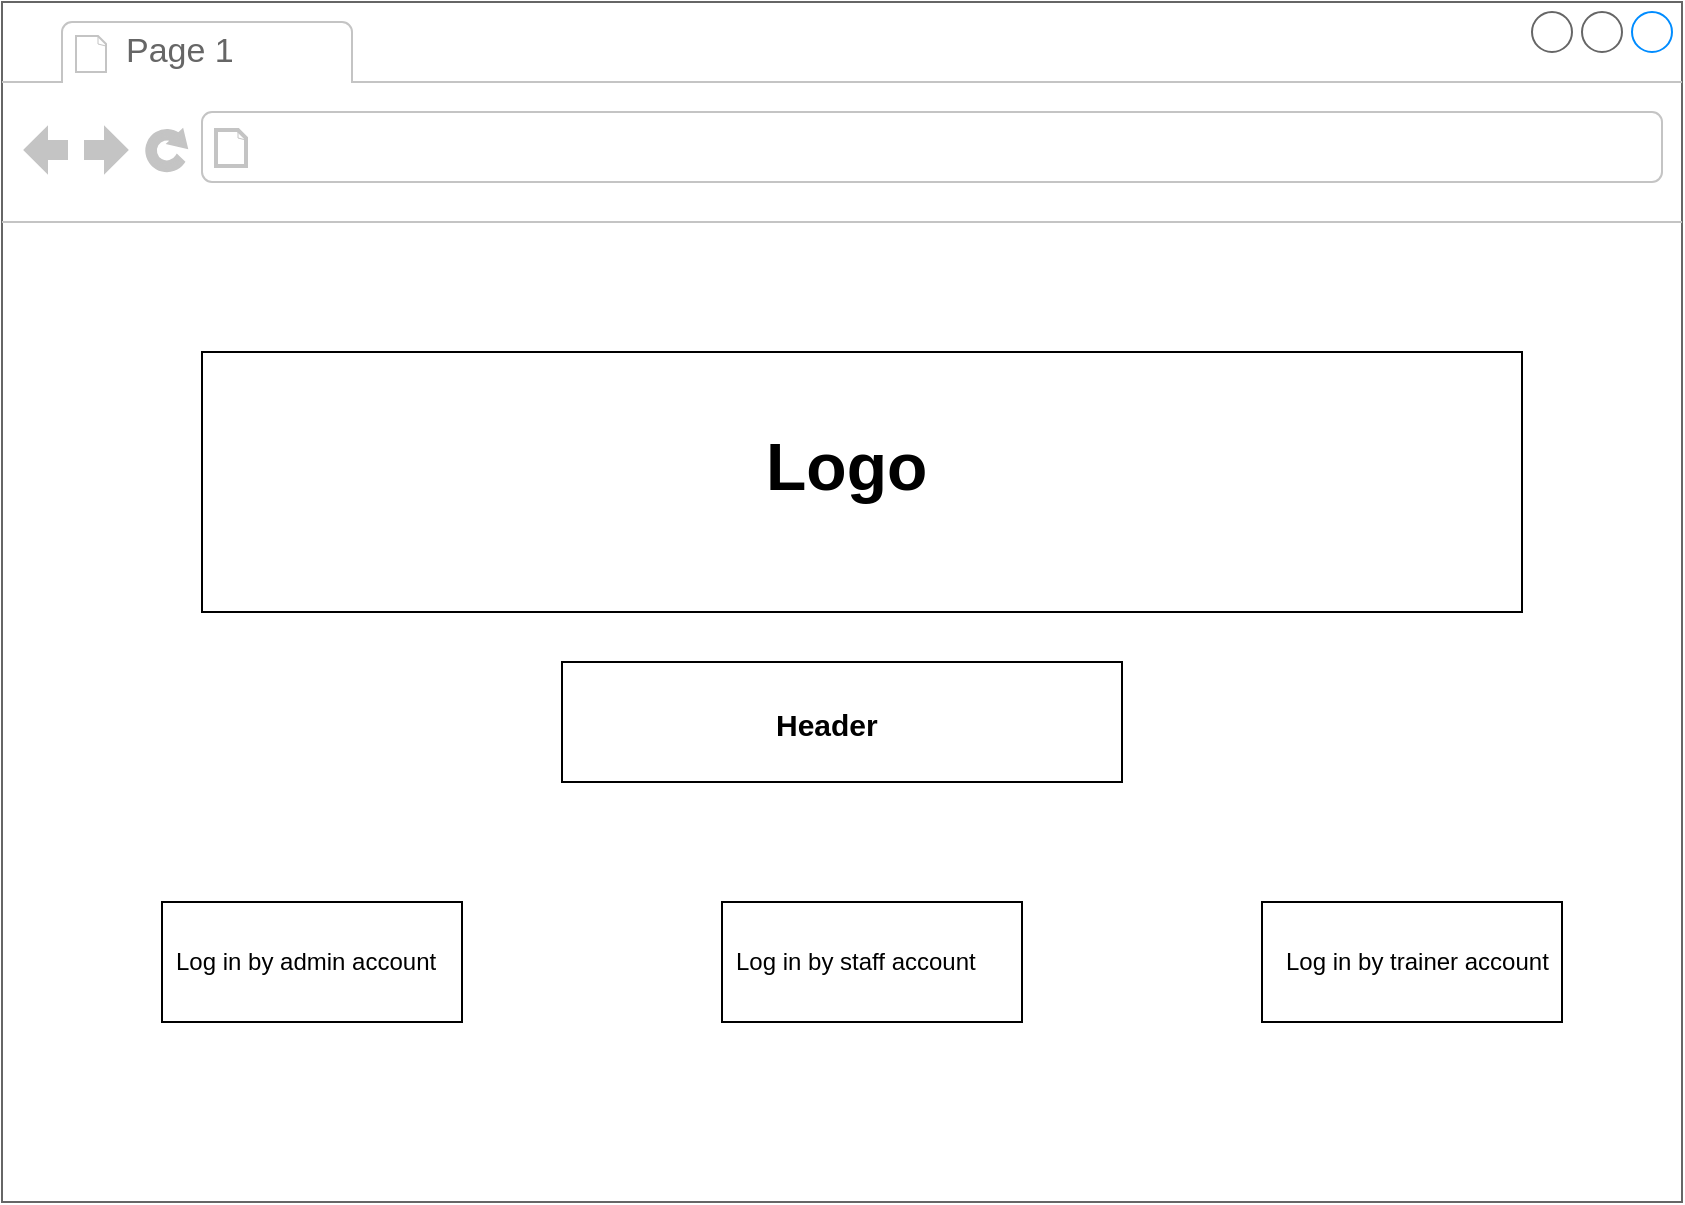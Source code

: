 <mxfile version="10.6.8" type="device"><diagram id="em5MSozjywGrWwI0Vmee" name="Page-1"><mxGraphModel dx="1394" dy="796" grid="1" gridSize="10" guides="1" tooltips="1" connect="1" arrows="1" fold="1" page="1" pageScale="1" pageWidth="827" pageHeight="1169" math="0" shadow="0"><root><mxCell id="0"/><mxCell id="1" parent="0"/><mxCell id="YcKdBAORhS0G2Zq07uQN-1" value="" style="strokeWidth=1;shadow=0;dashed=0;align=center;html=1;shape=mxgraph.mockup.containers.browserWindow;rSize=0;fillColor=#ffffff;strokeColor=#666666;strokeColor2=#008cff;strokeColor3=#c4c4c4;mainText=,;recursiveResize=0;" vertex="1" parent="1"><mxGeometry x="10" width="840" height="600" as="geometry"/></mxCell><mxCell id="YcKdBAORhS0G2Zq07uQN-2" value="Page 1" style="strokeWidth=1;shadow=0;dashed=0;align=center;html=1;shape=mxgraph.mockup.containers.anchor;fontSize=17;fontColor=#666666;align=left;" vertex="1" parent="YcKdBAORhS0G2Zq07uQN-1"><mxGeometry x="60" y="12" width="110" height="26" as="geometry"/></mxCell><mxCell id="YcKdBAORhS0G2Zq07uQN-3" value="" style="strokeWidth=1;shadow=0;dashed=0;align=center;html=1;shape=mxgraph.mockup.containers.anchor;rSize=0;fontSize=17;fontColor=#666666;align=left;" vertex="1" parent="YcKdBAORhS0G2Zq07uQN-1"><mxGeometry x="130" y="60" width="250" height="26" as="geometry"/></mxCell><mxCell id="YcKdBAORhS0G2Zq07uQN-4" value="" style="verticalLabelPosition=bottom;verticalAlign=top;html=1;shape=mxgraph.basic.rect;fillColor=#ffffff;fillColor2=none;strokeColor=#000000;strokeWidth=1;size=20;indent=5;" vertex="1" parent="YcKdBAORhS0G2Zq07uQN-1"><mxGeometry x="100" y="175" width="660" height="130" as="geometry"/></mxCell><mxCell id="YcKdBAORhS0G2Zq07uQN-5" value="&lt;font size=&quot;1&quot;&gt;&lt;b style=&quot;font-size: 33px&quot;&gt;Logo&lt;/b&gt;&lt;/font&gt;" style="text;html=1;resizable=0;points=[];autosize=1;align=left;verticalAlign=top;spacingTop=-4;" vertex="1" parent="YcKdBAORhS0G2Zq07uQN-1"><mxGeometry x="380" y="210" width="100" height="20" as="geometry"/></mxCell><mxCell id="YcKdBAORhS0G2Zq07uQN-6" value="" style="verticalLabelPosition=bottom;verticalAlign=top;html=1;shape=mxgraph.basic.rect;fillColor=#ffffff;fillColor2=none;strokeColor=#000000;strokeWidth=1;size=20;indent=5;" vertex="1" parent="YcKdBAORhS0G2Zq07uQN-1"><mxGeometry x="280" y="330" width="280" height="60" as="geometry"/></mxCell><mxCell id="YcKdBAORhS0G2Zq07uQN-7" value="&lt;b&gt;&lt;font style=&quot;font-size: 15px&quot;&gt;Header&lt;/font&gt;&lt;/b&gt;" style="text;html=1;resizable=0;points=[];autosize=1;align=left;verticalAlign=top;spacingTop=-4;" vertex="1" parent="YcKdBAORhS0G2Zq07uQN-1"><mxGeometry x="385" y="350" width="70" height="20" as="geometry"/></mxCell><mxCell id="YcKdBAORhS0G2Zq07uQN-8" value="" style="verticalLabelPosition=bottom;verticalAlign=top;html=1;shape=mxgraph.basic.rect;fillColor=#ffffff;fillColor2=none;strokeColor=#000000;strokeWidth=1;size=20;indent=5;" vertex="1" parent="YcKdBAORhS0G2Zq07uQN-1"><mxGeometry x="80" y="450" width="150" height="60" as="geometry"/></mxCell><mxCell id="YcKdBAORhS0G2Zq07uQN-9" value="" style="verticalLabelPosition=bottom;verticalAlign=top;html=1;shape=mxgraph.basic.rect;fillColor=#ffffff;fillColor2=none;strokeColor=#000000;strokeWidth=1;size=20;indent=5;" vertex="1" parent="YcKdBAORhS0G2Zq07uQN-1"><mxGeometry x="360" y="450" width="150" height="60" as="geometry"/></mxCell><mxCell id="YcKdBAORhS0G2Zq07uQN-10" value="" style="verticalLabelPosition=bottom;verticalAlign=top;html=1;shape=mxgraph.basic.rect;fillColor=#ffffff;fillColor2=none;strokeColor=#000000;strokeWidth=1;size=20;indent=5;" vertex="1" parent="YcKdBAORhS0G2Zq07uQN-1"><mxGeometry x="630" y="450" width="150" height="60" as="geometry"/></mxCell><mxCell id="YcKdBAORhS0G2Zq07uQN-11" value="Log in by admin account" style="text;html=1;resizable=0;points=[];autosize=1;align=left;verticalAlign=top;spacingTop=-4;" vertex="1" parent="YcKdBAORhS0G2Zq07uQN-1"><mxGeometry x="85" y="470" width="150" height="20" as="geometry"/></mxCell><mxCell id="YcKdBAORhS0G2Zq07uQN-12" value="Log in by staff account" style="text;html=1;resizable=0;points=[];autosize=1;align=left;verticalAlign=top;spacingTop=-4;" vertex="1" parent="YcKdBAORhS0G2Zq07uQN-1"><mxGeometry x="365" y="470" width="140" height="20" as="geometry"/></mxCell><mxCell id="YcKdBAORhS0G2Zq07uQN-13" value="Log in by trainer account&amp;nbsp;" style="text;html=1;resizable=0;points=[];autosize=1;align=left;verticalAlign=top;spacingTop=-4;" vertex="1" parent="YcKdBAORhS0G2Zq07uQN-1"><mxGeometry x="640" y="470" width="150" height="20" as="geometry"/></mxCell></root></mxGraphModel></diagram></mxfile>